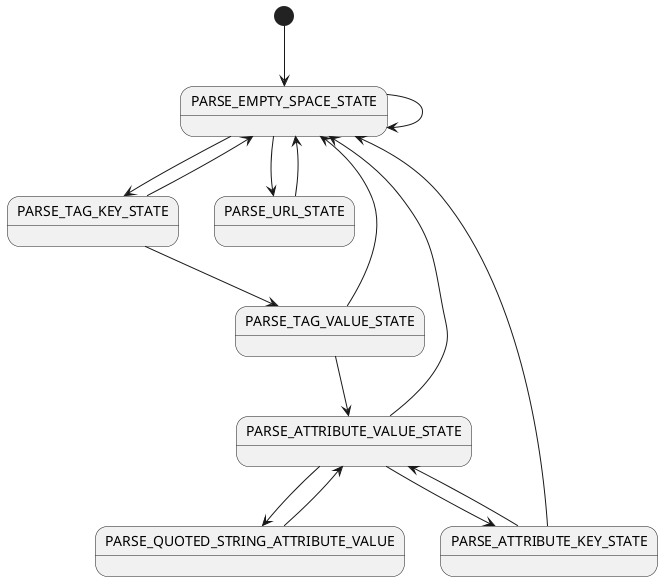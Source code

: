 @startuml
[*] --> PARSE_EMPTY_SPACE_STATE

PARSE_EMPTY_SPACE_STATE --> PARSE_EMPTY_SPACE_STATE
PARSE_EMPTY_SPACE_STATE --> PARSE_TAG_KEY_STATE
PARSE_EMPTY_SPACE_STATE --> PARSE_URL_STATE

PARSE_TAG_KEY_STATE --> PARSE_EMPTY_SPACE_STATE
PARSE_TAG_KEY_STATE --> PARSE_TAG_VALUE_STATE

PARSE_URL_STATE --> PARSE_EMPTY_SPACE_STATE

PARSE_TAG_VALUE_STATE --> PARSE_EMPTY_SPACE_STATE
PARSE_TAG_VALUE_STATE --> PARSE_ATTRIBUTE_VALUE_STATE

PARSE_ATTRIBUTE_VALUE_STATE --> PARSE_EMPTY_SPACE_STATE
PARSE_ATTRIBUTE_VALUE_STATE --> PARSE_QUOTED_STRING_ATTRIBUTE_VALUE
PARSE_ATTRIBUTE_VALUE_STATE --> PARSE_ATTRIBUTE_KEY_STATE

PARSE_QUOTED_STRING_ATTRIBUTE_VALUE --> PARSE_ATTRIBUTE_VALUE_STATE

PARSE_ATTRIBUTE_KEY_STATE --> PARSE_EMPTY_SPACE_STATE
PARSE_ATTRIBUTE_KEY_STATE --> PARSE_ATTRIBUTE_VALUE_STATE

@enduml
